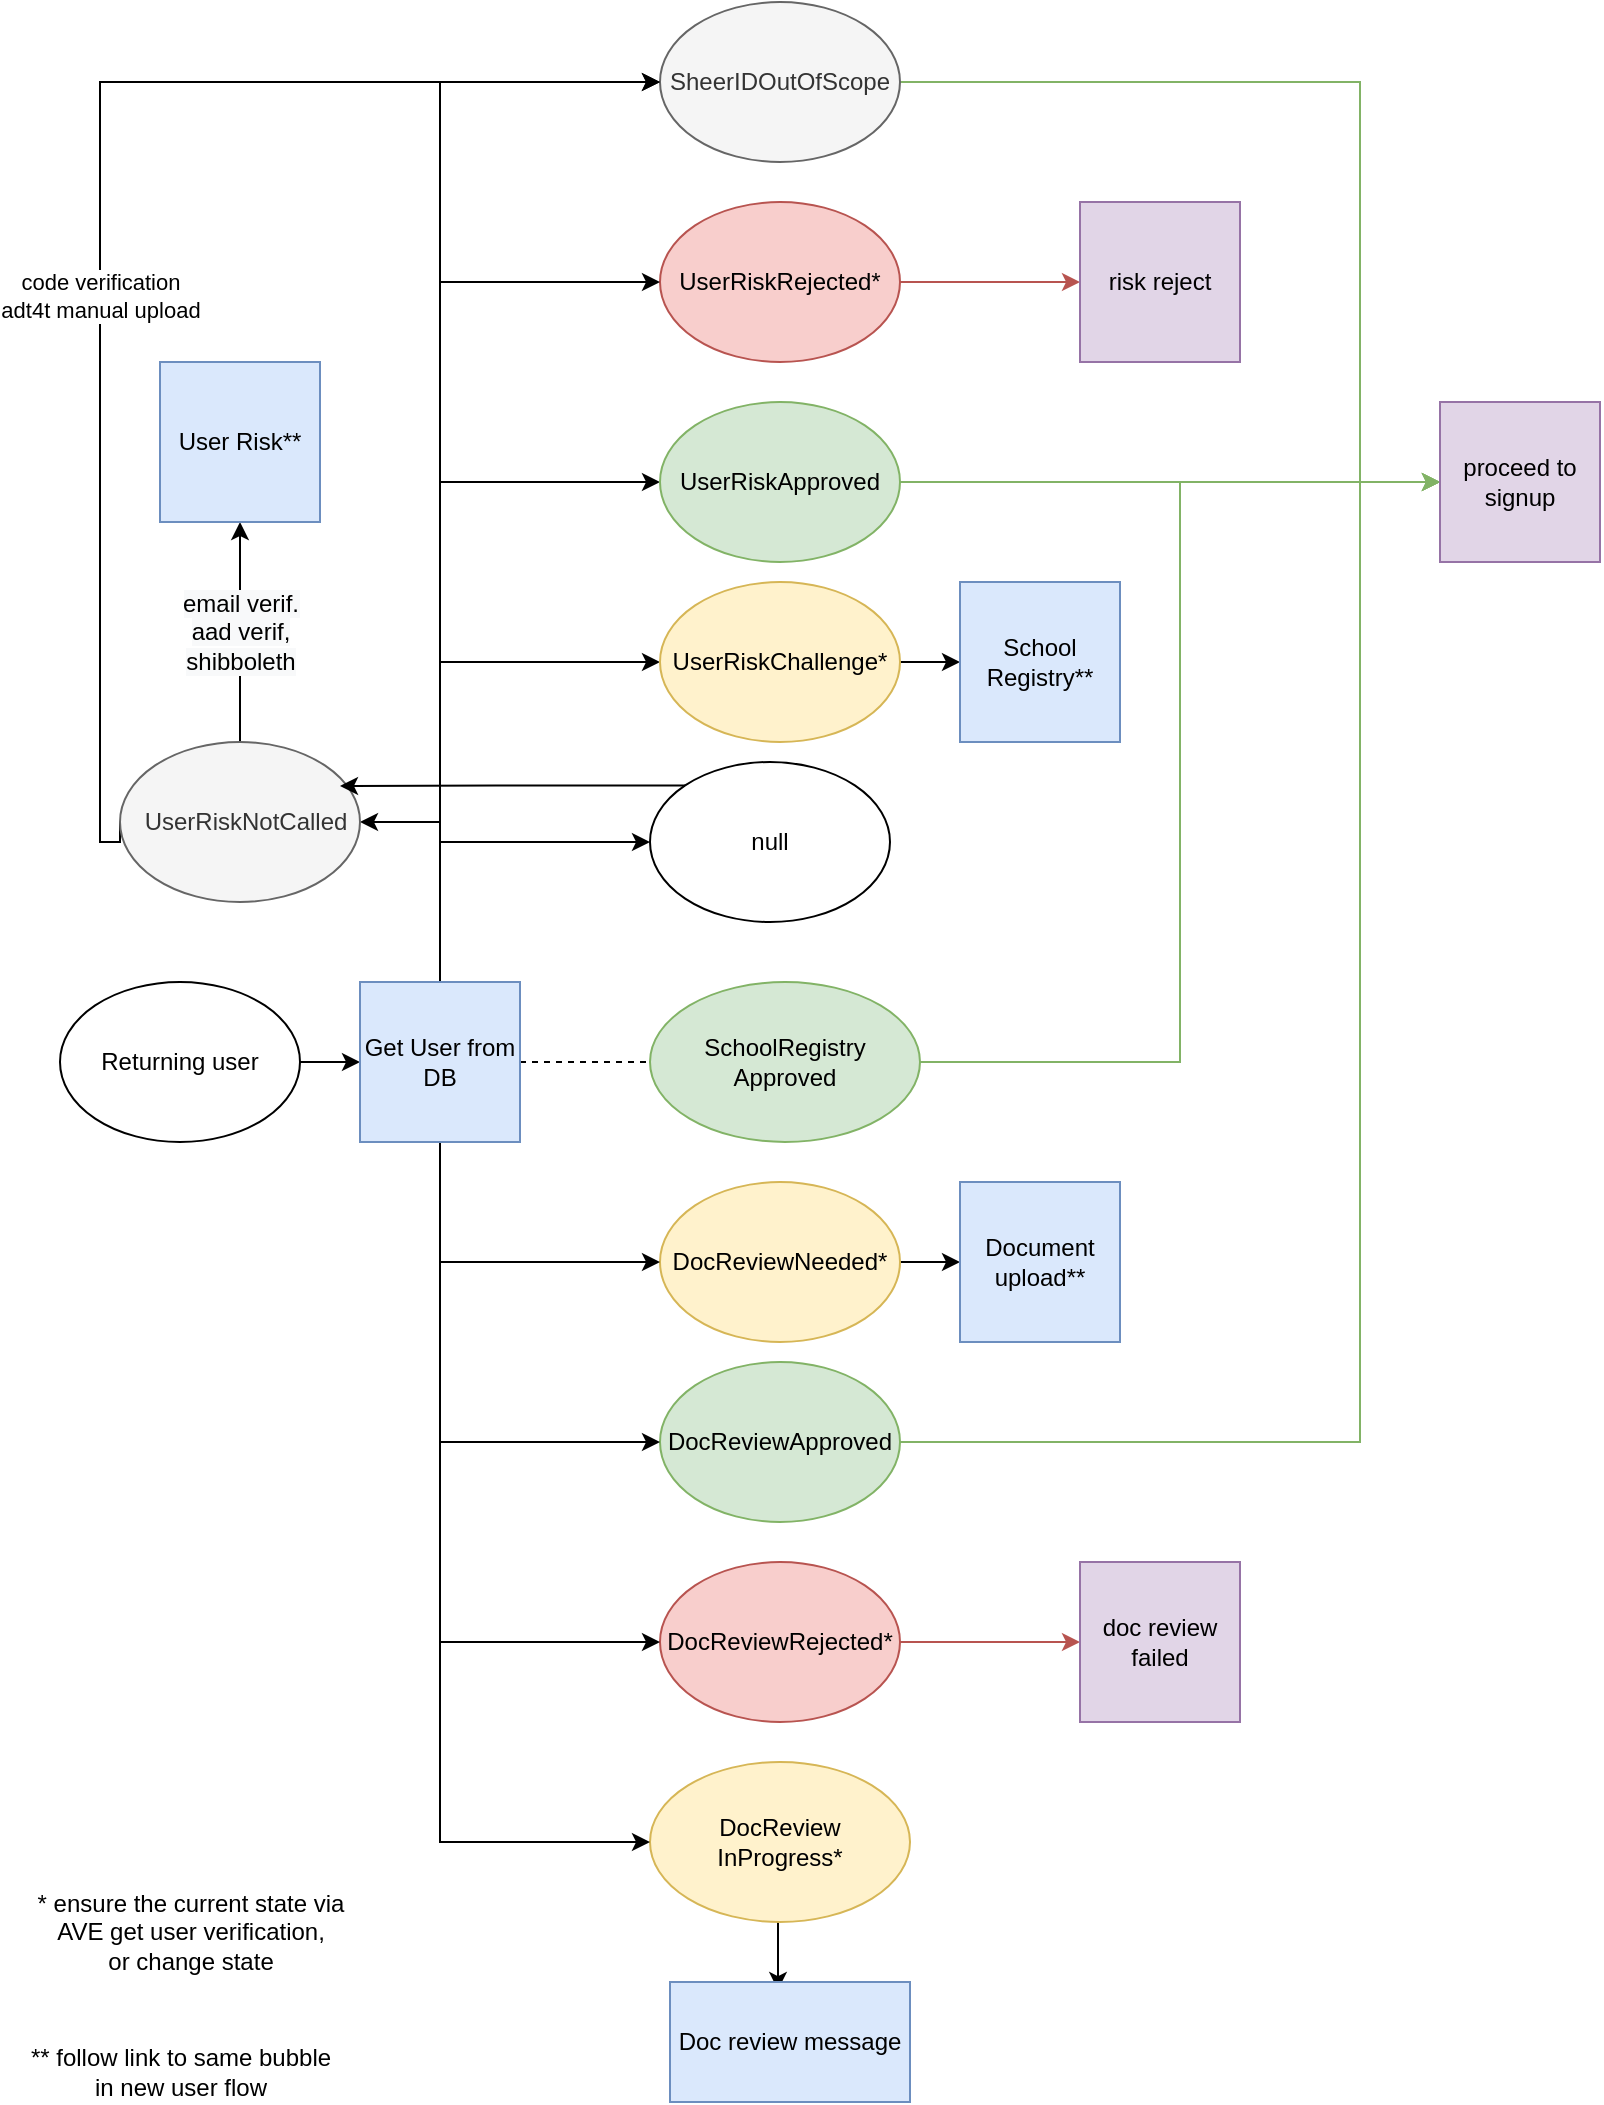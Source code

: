 <mxfile version="15.7.1" type="github">
  <diagram id="8wIR9x9PhOQbIeWHdhUF" name="Page-1">
    <mxGraphModel dx="1422" dy="754" grid="1" gridSize="10" guides="1" tooltips="1" connect="1" arrows="1" fold="1" page="1" pageScale="1" pageWidth="850" pageHeight="1100" math="0" shadow="0">
      <root>
        <mxCell id="0" />
        <mxCell id="1" parent="0" />
        <mxCell id="1pEwygI7WZCWr1BvpcJv-58" style="edgeStyle=orthogonalEdgeStyle;rounded=0;orthogonalLoop=1;jettySize=auto;html=1;exitX=1;exitY=0.5;exitDx=0;exitDy=0;entryX=0;entryY=0.5;entryDx=0;entryDy=0;fillColor=#d5e8d4;strokeColor=#82b366;" parent="1" source="1pEwygI7WZCWr1BvpcJv-5" target="1pEwygI7WZCWr1BvpcJv-34" edge="1">
          <mxGeometry relative="1" as="geometry">
            <Array as="points">
              <mxPoint x="690" y="60" />
              <mxPoint x="690" y="260" />
            </Array>
          </mxGeometry>
        </mxCell>
        <mxCell id="1pEwygI7WZCWr1BvpcJv-5" value="SheerIDOutOfScope&lt;br&gt;" style="ellipse;whiteSpace=wrap;html=1;fillColor=#f5f5f5;strokeColor=#666666;fontColor=#333333;" parent="1" vertex="1">
          <mxGeometry x="340" y="20" width="120" height="80" as="geometry" />
        </mxCell>
        <mxCell id="1pEwygI7WZCWr1BvpcJv-6" style="edgeStyle=orthogonalEdgeStyle;rounded=0;orthogonalLoop=1;jettySize=auto;html=1;exitX=1;exitY=0.5;exitDx=0;exitDy=0;entryX=0;entryY=0.5;entryDx=0;entryDy=0;fillColor=#f8cecc;strokeColor=#b85450;" parent="1" source="1pEwygI7WZCWr1BvpcJv-7" target="1pEwygI7WZCWr1BvpcJv-35" edge="1">
          <mxGeometry relative="1" as="geometry">
            <mxPoint x="720.0" y="650" as="targetPoint" />
            <Array as="points" />
          </mxGeometry>
        </mxCell>
        <mxCell id="1pEwygI7WZCWr1BvpcJv-7" value="UserRiskRejected*" style="ellipse;whiteSpace=wrap;html=1;fillColor=#f8cecc;strokeColor=#b85450;" parent="1" vertex="1">
          <mxGeometry x="340" y="120" width="120" height="80" as="geometry" />
        </mxCell>
        <mxCell id="1pEwygI7WZCWr1BvpcJv-8" style="edgeStyle=orthogonalEdgeStyle;rounded=0;orthogonalLoop=1;jettySize=auto;html=1;exitX=0.5;exitY=0;exitDx=0;exitDy=0;entryX=0;entryY=0.5;entryDx=0;entryDy=0;" parent="1" source="1pEwygI7WZCWr1BvpcJv-40" target="1pEwygI7WZCWr1BvpcJv-7" edge="1">
          <mxGeometry relative="1" as="geometry">
            <mxPoint x="240" y="230" as="sourcePoint" />
          </mxGeometry>
        </mxCell>
        <mxCell id="1pEwygI7WZCWr1BvpcJv-9" style="edgeStyle=orthogonalEdgeStyle;rounded=0;orthogonalLoop=1;jettySize=auto;html=1;exitX=0.5;exitY=0;exitDx=0;exitDy=0;entryX=0;entryY=0.5;entryDx=0;entryDy=0;" parent="1" source="1pEwygI7WZCWr1BvpcJv-40" target="1pEwygI7WZCWr1BvpcJv-13" edge="1">
          <mxGeometry relative="1" as="geometry">
            <mxPoint x="280" y="270" as="sourcePoint" />
          </mxGeometry>
        </mxCell>
        <mxCell id="1pEwygI7WZCWr1BvpcJv-10" style="edgeStyle=orthogonalEdgeStyle;rounded=0;orthogonalLoop=1;jettySize=auto;html=1;exitX=0.5;exitY=0;exitDx=0;exitDy=0;entryX=0;entryY=0.5;entryDx=0;entryDy=0;" parent="1" source="1pEwygI7WZCWr1BvpcJv-40" target="1pEwygI7WZCWr1BvpcJv-14" edge="1">
          <mxGeometry relative="1" as="geometry">
            <mxPoint x="240" y="310" as="sourcePoint" />
          </mxGeometry>
        </mxCell>
        <mxCell id="1pEwygI7WZCWr1BvpcJv-56" style="edgeStyle=orthogonalEdgeStyle;rounded=0;orthogonalLoop=1;jettySize=auto;html=1;exitX=1;exitY=0.5;exitDx=0;exitDy=0;entryX=0;entryY=0.5;entryDx=0;entryDy=0;fillColor=#d5e8d4;strokeColor=#82b366;" parent="1" source="1pEwygI7WZCWr1BvpcJv-13" target="1pEwygI7WZCWr1BvpcJv-34" edge="1">
          <mxGeometry relative="1" as="geometry" />
        </mxCell>
        <mxCell id="1pEwygI7WZCWr1BvpcJv-13" value="UserRiskApproved" style="ellipse;whiteSpace=wrap;html=1;fillColor=#d5e8d4;strokeColor=#82b366;" parent="1" vertex="1">
          <mxGeometry x="340" y="220" width="120" height="80" as="geometry" />
        </mxCell>
        <mxCell id="1pEwygI7WZCWr1BvpcJv-95" style="edgeStyle=orthogonalEdgeStyle;rounded=0;orthogonalLoop=1;jettySize=auto;html=1;exitX=1;exitY=0.5;exitDx=0;exitDy=0;entryX=0;entryY=0.5;entryDx=0;entryDy=0;endArrow=classic;endFill=1;" parent="1" source="1pEwygI7WZCWr1BvpcJv-14" target="1pEwygI7WZCWr1BvpcJv-94" edge="1">
          <mxGeometry relative="1" as="geometry" />
        </mxCell>
        <mxCell id="1pEwygI7WZCWr1BvpcJv-14" value="UserRiskChallenge*" style="ellipse;whiteSpace=wrap;html=1;fillColor=#fff2cc;strokeColor=#d6b656;" parent="1" vertex="1">
          <mxGeometry x="340" y="310" width="120" height="80" as="geometry" />
        </mxCell>
        <mxCell id="1pEwygI7WZCWr1BvpcJv-57" style="edgeStyle=orthogonalEdgeStyle;rounded=0;orthogonalLoop=1;jettySize=auto;html=1;exitX=1;exitY=0.5;exitDx=0;exitDy=0;entryX=0;entryY=0.5;entryDx=0;entryDy=0;fillColor=#d5e8d4;strokeColor=#82b366;" parent="1" source="1pEwygI7WZCWr1BvpcJv-20" target="1pEwygI7WZCWr1BvpcJv-34" edge="1">
          <mxGeometry relative="1" as="geometry" />
        </mxCell>
        <mxCell id="1pEwygI7WZCWr1BvpcJv-20" value="SchoolRegistry&lt;br&gt;Approved" style="ellipse;whiteSpace=wrap;html=1;fillColor=#d5e8d4;strokeColor=#82b366;" parent="1" vertex="1">
          <mxGeometry x="335" y="510" width="135" height="80" as="geometry" />
        </mxCell>
        <mxCell id="1pEwygI7WZCWr1BvpcJv-97" style="edgeStyle=orthogonalEdgeStyle;rounded=0;orthogonalLoop=1;jettySize=auto;html=1;exitX=1;exitY=0.5;exitDx=0;exitDy=0;entryX=0;entryY=0.5;entryDx=0;entryDy=0;endArrow=classic;endFill=1;" parent="1" source="1pEwygI7WZCWr1BvpcJv-22" target="1pEwygI7WZCWr1BvpcJv-96" edge="1">
          <mxGeometry relative="1" as="geometry" />
        </mxCell>
        <mxCell id="1pEwygI7WZCWr1BvpcJv-22" value="DocReviewNeeded*" style="ellipse;whiteSpace=wrap;html=1;fillColor=#fff2cc;strokeColor=#d6b656;" parent="1" vertex="1">
          <mxGeometry x="340" y="610" width="120" height="80" as="geometry" />
        </mxCell>
        <mxCell id="1pEwygI7WZCWr1BvpcJv-27" style="edgeStyle=orthogonalEdgeStyle;rounded=0;orthogonalLoop=1;jettySize=auto;html=1;exitX=0.5;exitY=1;exitDx=0;exitDy=0;entryX=0.45;entryY=0.067;entryDx=0;entryDy=0;entryPerimeter=0;" parent="1" source="1pEwygI7WZCWr1BvpcJv-29" target="1pEwygI7WZCWr1BvpcJv-36" edge="1">
          <mxGeometry relative="1" as="geometry" />
        </mxCell>
        <mxCell id="1pEwygI7WZCWr1BvpcJv-29" value="DocReview&lt;br&gt;InProgress*" style="ellipse;whiteSpace=wrap;html=1;fillColor=#fff2cc;strokeColor=#d6b656;" parent="1" vertex="1">
          <mxGeometry x="335" y="900" width="130" height="80" as="geometry" />
        </mxCell>
        <mxCell id="1pEwygI7WZCWr1BvpcJv-59" style="edgeStyle=orthogonalEdgeStyle;rounded=0;orthogonalLoop=1;jettySize=auto;html=1;exitX=1;exitY=0.5;exitDx=0;exitDy=0;entryX=0;entryY=0.5;entryDx=0;entryDy=0;fillColor=#d5e8d4;strokeColor=#82b366;" parent="1" source="1pEwygI7WZCWr1BvpcJv-31" target="1pEwygI7WZCWr1BvpcJv-34" edge="1">
          <mxGeometry relative="1" as="geometry">
            <Array as="points">
              <mxPoint x="690" y="740" />
              <mxPoint x="690" y="260" />
            </Array>
          </mxGeometry>
        </mxCell>
        <mxCell id="1pEwygI7WZCWr1BvpcJv-31" value="DocReviewApproved" style="ellipse;whiteSpace=wrap;html=1;fillColor=#d5e8d4;strokeColor=#82b366;" parent="1" vertex="1">
          <mxGeometry x="340" y="700" width="120" height="80" as="geometry" />
        </mxCell>
        <mxCell id="1pEwygI7WZCWr1BvpcJv-53" style="edgeStyle=orthogonalEdgeStyle;rounded=0;orthogonalLoop=1;jettySize=auto;html=1;exitX=1;exitY=0.5;exitDx=0;exitDy=0;entryX=0;entryY=0.5;entryDx=0;entryDy=0;fillColor=#f8cecc;strokeColor=#b85450;" parent="1" source="1pEwygI7WZCWr1BvpcJv-33" target="1pEwygI7WZCWr1BvpcJv-37" edge="1">
          <mxGeometry relative="1" as="geometry" />
        </mxCell>
        <mxCell id="1pEwygI7WZCWr1BvpcJv-33" value="DocReviewRejected*" style="ellipse;whiteSpace=wrap;html=1;fillColor=#f8cecc;strokeColor=#b85450;" parent="1" vertex="1">
          <mxGeometry x="340" y="800" width="120" height="80" as="geometry" />
        </mxCell>
        <mxCell id="1pEwygI7WZCWr1BvpcJv-34" value="proceed to signup" style="whiteSpace=wrap;html=1;aspect=fixed;fillColor=#e1d5e7;strokeColor=#9673a6;" parent="1" vertex="1">
          <mxGeometry x="730" y="220" width="80" height="80" as="geometry" />
        </mxCell>
        <mxCell id="1pEwygI7WZCWr1BvpcJv-35" value="risk reject" style="whiteSpace=wrap;html=1;aspect=fixed;fillColor=#e1d5e7;strokeColor=#9673a6;" parent="1" vertex="1">
          <mxGeometry x="550" y="120" width="80" height="80" as="geometry" />
        </mxCell>
        <mxCell id="1pEwygI7WZCWr1BvpcJv-36" value="Doc review message" style="rounded=0;whiteSpace=wrap;html=1;fillColor=#dae8fc;strokeColor=#6c8ebf;" parent="1" vertex="1">
          <mxGeometry x="345" y="1010" width="120" height="60" as="geometry" />
        </mxCell>
        <mxCell id="1pEwygI7WZCWr1BvpcJv-37" value="doc review failed" style="whiteSpace=wrap;html=1;aspect=fixed;fillColor=#e1d5e7;strokeColor=#9673a6;" parent="1" vertex="1">
          <mxGeometry x="550" y="800" width="80" height="80" as="geometry" />
        </mxCell>
        <mxCell id="1pEwygI7WZCWr1BvpcJv-38" style="edgeStyle=orthogonalEdgeStyle;rounded=0;orthogonalLoop=1;jettySize=auto;html=1;exitX=1;exitY=0.5;exitDx=0;exitDy=0;entryX=0;entryY=0.5;entryDx=0;entryDy=0;" parent="1" source="1pEwygI7WZCWr1BvpcJv-39" target="1pEwygI7WZCWr1BvpcJv-40" edge="1">
          <mxGeometry relative="1" as="geometry" />
        </mxCell>
        <mxCell id="1pEwygI7WZCWr1BvpcJv-39" value="Returning user" style="ellipse;whiteSpace=wrap;html=1;" parent="1" vertex="1">
          <mxGeometry x="40" y="510" width="120" height="80" as="geometry" />
        </mxCell>
        <mxCell id="1pEwygI7WZCWr1BvpcJv-41" style="edgeStyle=orthogonalEdgeStyle;rounded=0;orthogonalLoop=1;jettySize=auto;html=1;exitX=0.5;exitY=0;exitDx=0;exitDy=0;entryX=0;entryY=0.5;entryDx=0;entryDy=0;" parent="1" source="1pEwygI7WZCWr1BvpcJv-40" target="1pEwygI7WZCWr1BvpcJv-5" edge="1">
          <mxGeometry relative="1" as="geometry" />
        </mxCell>
        <mxCell id="1pEwygI7WZCWr1BvpcJv-54" style="edgeStyle=orthogonalEdgeStyle;rounded=0;orthogonalLoop=1;jettySize=auto;html=1;exitX=0.5;exitY=1;exitDx=0;exitDy=0;entryX=0;entryY=0.5;entryDx=0;entryDy=0;" parent="1" source="1pEwygI7WZCWr1BvpcJv-40" target="1pEwygI7WZCWr1BvpcJv-31" edge="1">
          <mxGeometry relative="1" as="geometry" />
        </mxCell>
        <mxCell id="1pEwygI7WZCWr1BvpcJv-55" style="edgeStyle=orthogonalEdgeStyle;rounded=0;orthogonalLoop=1;jettySize=auto;html=1;exitX=0.5;exitY=1;exitDx=0;exitDy=0;entryX=0;entryY=0.5;entryDx=0;entryDy=0;" parent="1" source="1pEwygI7WZCWr1BvpcJv-40" target="1pEwygI7WZCWr1BvpcJv-33" edge="1">
          <mxGeometry relative="1" as="geometry" />
        </mxCell>
        <mxCell id="1pEwygI7WZCWr1BvpcJv-63" style="edgeStyle=orthogonalEdgeStyle;rounded=0;orthogonalLoop=1;jettySize=auto;html=1;exitX=0.5;exitY=0;exitDx=0;exitDy=0;entryX=1;entryY=0.5;entryDx=0;entryDy=0;" parent="1" source="1pEwygI7WZCWr1BvpcJv-40" target="1pEwygI7WZCWr1BvpcJv-60" edge="1">
          <mxGeometry relative="1" as="geometry" />
        </mxCell>
        <mxCell id="1pEwygI7WZCWr1BvpcJv-86" style="edgeStyle=orthogonalEdgeStyle;rounded=0;orthogonalLoop=1;jettySize=auto;html=1;exitX=0.5;exitY=1;exitDx=0;exitDy=0;entryX=0;entryY=0.5;entryDx=0;entryDy=0;" parent="1" source="1pEwygI7WZCWr1BvpcJv-40" target="1pEwygI7WZCWr1BvpcJv-22" edge="1">
          <mxGeometry relative="1" as="geometry">
            <mxPoint x="255" y="650" as="targetPoint" />
          </mxGeometry>
        </mxCell>
        <mxCell id="1pEwygI7WZCWr1BvpcJv-88" style="edgeStyle=orthogonalEdgeStyle;rounded=0;orthogonalLoop=1;jettySize=auto;html=1;exitX=0.5;exitY=1;exitDx=0;exitDy=0;entryX=0;entryY=0.5;entryDx=0;entryDy=0;" parent="1" source="1pEwygI7WZCWr1BvpcJv-40" target="1pEwygI7WZCWr1BvpcJv-29" edge="1">
          <mxGeometry relative="1" as="geometry" />
        </mxCell>
        <mxCell id="1pEwygI7WZCWr1BvpcJv-93" style="edgeStyle=orthogonalEdgeStyle;rounded=0;orthogonalLoop=1;jettySize=auto;html=1;exitX=1;exitY=0.5;exitDx=0;exitDy=0;entryX=0;entryY=0.5;entryDx=0;entryDy=0;dashed=1;endArrow=none;endFill=0;" parent="1" source="1pEwygI7WZCWr1BvpcJv-40" target="1pEwygI7WZCWr1BvpcJv-20" edge="1">
          <mxGeometry relative="1" as="geometry" />
        </mxCell>
        <mxCell id="ZGGSdzQtQByYn4G9-0d0-2" style="edgeStyle=orthogonalEdgeStyle;rounded=0;orthogonalLoop=1;jettySize=auto;html=1;exitX=0.5;exitY=0;exitDx=0;exitDy=0;entryX=0;entryY=0.5;entryDx=0;entryDy=0;endArrow=classic;endFill=1;" edge="1" parent="1" source="1pEwygI7WZCWr1BvpcJv-40" target="ZGGSdzQtQByYn4G9-0d0-1">
          <mxGeometry relative="1" as="geometry" />
        </mxCell>
        <mxCell id="1pEwygI7WZCWr1BvpcJv-40" value="Get User from DB" style="whiteSpace=wrap;html=1;aspect=fixed;fillColor=#dae8fc;strokeColor=#6c8ebf;" parent="1" vertex="1">
          <mxGeometry x="190" y="510" width="80" height="80" as="geometry" />
        </mxCell>
        <mxCell id="1pEwygI7WZCWr1BvpcJv-64" style="edgeStyle=orthogonalEdgeStyle;rounded=0;orthogonalLoop=1;jettySize=auto;html=1;exitX=0;exitY=0.5;exitDx=0;exitDy=0;entryX=0;entryY=0.5;entryDx=0;entryDy=0;" parent="1" source="1pEwygI7WZCWr1BvpcJv-60" target="1pEwygI7WZCWr1BvpcJv-5" edge="1">
          <mxGeometry relative="1" as="geometry">
            <Array as="points">
              <mxPoint x="60" y="440" />
              <mxPoint x="60" y="60" />
            </Array>
          </mxGeometry>
        </mxCell>
        <mxCell id="1pEwygI7WZCWr1BvpcJv-65" value="code verification&lt;br&gt;adt4t manual upload" style="edgeLabel;html=1;align=center;verticalAlign=middle;resizable=0;points=[];" parent="1pEwygI7WZCWr1BvpcJv-64" vertex="1" connectable="0">
          <mxGeometry x="-0.138" relative="1" as="geometry">
            <mxPoint as="offset" />
          </mxGeometry>
        </mxCell>
        <mxCell id="1pEwygI7WZCWr1BvpcJv-66" value="&lt;span style=&quot;color: rgb(0 , 0 , 0) ; font-family: &amp;#34;helvetica&amp;#34; ; font-size: 12px ; font-style: normal ; font-weight: 400 ; letter-spacing: normal ; text-align: center ; text-indent: 0px ; text-transform: none ; word-spacing: 0px ; background-color: rgb(248 , 249 , 250) ; display: inline ; float: none&quot;&gt;email verif.&lt;/span&gt;&lt;br style=&quot;color: rgb(0 , 0 , 0) ; font-family: &amp;#34;helvetica&amp;#34; ; font-size: 12px ; font-style: normal ; font-weight: 400 ; letter-spacing: normal ; text-align: center ; text-indent: 0px ; text-transform: none ; word-spacing: 0px ; background-color: rgb(248 , 249 , 250)&quot;&gt;&lt;span style=&quot;color: rgb(0 , 0 , 0) ; font-family: &amp;#34;helvetica&amp;#34; ; font-size: 12px ; font-style: normal ; font-weight: 400 ; letter-spacing: normal ; text-align: center ; text-indent: 0px ; text-transform: none ; word-spacing: 0px ; background-color: rgb(248 , 249 , 250) ; display: inline ; float: none&quot;&gt;aad verif,&lt;/span&gt;&lt;br style=&quot;color: rgb(0 , 0 , 0) ; font-family: &amp;#34;helvetica&amp;#34; ; font-size: 12px ; font-style: normal ; font-weight: 400 ; letter-spacing: normal ; text-align: center ; text-indent: 0px ; text-transform: none ; word-spacing: 0px ; background-color: rgb(248 , 249 , 250)&quot;&gt;&lt;span style=&quot;color: rgb(0 , 0 , 0) ; font-family: &amp;#34;helvetica&amp;#34; ; font-size: 12px ; font-style: normal ; font-weight: 400 ; letter-spacing: normal ; text-align: center ; text-indent: 0px ; text-transform: none ; word-spacing: 0px ; background-color: rgb(248 , 249 , 250) ; display: inline ; float: none&quot;&gt;shibboleth&lt;/span&gt;" style="edgeStyle=orthogonalEdgeStyle;rounded=0;orthogonalLoop=1;jettySize=auto;html=1;exitX=0.5;exitY=0;exitDx=0;exitDy=0;entryX=0.5;entryY=1;entryDx=0;entryDy=0;" parent="1" source="1pEwygI7WZCWr1BvpcJv-60" target="1pEwygI7WZCWr1BvpcJv-61" edge="1">
          <mxGeometry relative="1" as="geometry" />
        </mxCell>
        <mxCell id="1pEwygI7WZCWr1BvpcJv-60" value="&lt;p class=&quot;MsoListParagraph&quot; style=&quot;text-indent: -0.25in&quot;&gt;&amp;nbsp; &amp;nbsp; &amp;nbsp; &amp;nbsp; &amp;nbsp;UserRiskNotCalled&lt;/p&gt;" style="ellipse;whiteSpace=wrap;html=1;fillColor=#f5f5f5;strokeColor=#666666;fontColor=#333333;" parent="1" vertex="1">
          <mxGeometry x="70" y="390" width="120" height="80" as="geometry" />
        </mxCell>
        <mxCell id="1pEwygI7WZCWr1BvpcJv-61" value="User Risk**" style="whiteSpace=wrap;html=1;aspect=fixed;fillColor=#dae8fc;strokeColor=#6c8ebf;" parent="1" vertex="1">
          <mxGeometry x="90" y="200" width="80" height="80" as="geometry" />
        </mxCell>
        <mxCell id="1pEwygI7WZCWr1BvpcJv-94" value="School Registry**" style="whiteSpace=wrap;html=1;aspect=fixed;fillColor=#dae8fc;strokeColor=#6c8ebf;" parent="1" vertex="1">
          <mxGeometry x="490" y="310" width="80" height="80" as="geometry" />
        </mxCell>
        <mxCell id="1pEwygI7WZCWr1BvpcJv-96" value="Document upload**" style="whiteSpace=wrap;html=1;aspect=fixed;fillColor=#dae8fc;strokeColor=#6c8ebf;" parent="1" vertex="1">
          <mxGeometry x="490" y="610" width="80" height="80" as="geometry" />
        </mxCell>
        <mxCell id="1pEwygI7WZCWr1BvpcJv-99" value="* ensure the current state via &lt;br&gt;AVE get user verification, &lt;br&gt;or change state" style="text;html=1;align=center;verticalAlign=middle;resizable=0;points=[];autosize=1;strokeColor=none;fillColor=none;" parent="1" vertex="1">
          <mxGeometry x="20" y="960" width="170" height="50" as="geometry" />
        </mxCell>
        <mxCell id="1pEwygI7WZCWr1BvpcJv-100" value="** follow link to same&amp;nbsp;bubble &lt;br&gt;in new user flow" style="text;html=1;align=center;verticalAlign=middle;resizable=0;points=[];autosize=1;strokeColor=none;fillColor=none;" parent="1" vertex="1">
          <mxGeometry x="15" y="1040" width="170" height="30" as="geometry" />
        </mxCell>
        <mxCell id="ZGGSdzQtQByYn4G9-0d0-9" style="edgeStyle=orthogonalEdgeStyle;rounded=0;orthogonalLoop=1;jettySize=auto;html=1;exitX=0;exitY=0;exitDx=0;exitDy=0;endArrow=classic;endFill=1;" edge="1" parent="1" source="ZGGSdzQtQByYn4G9-0d0-1">
          <mxGeometry relative="1" as="geometry">
            <mxPoint x="180" y="412" as="targetPoint" />
          </mxGeometry>
        </mxCell>
        <mxCell id="ZGGSdzQtQByYn4G9-0d0-1" value="null" style="ellipse;whiteSpace=wrap;html=1;" vertex="1" parent="1">
          <mxGeometry x="335" y="400" width="120" height="80" as="geometry" />
        </mxCell>
      </root>
    </mxGraphModel>
  </diagram>
</mxfile>
